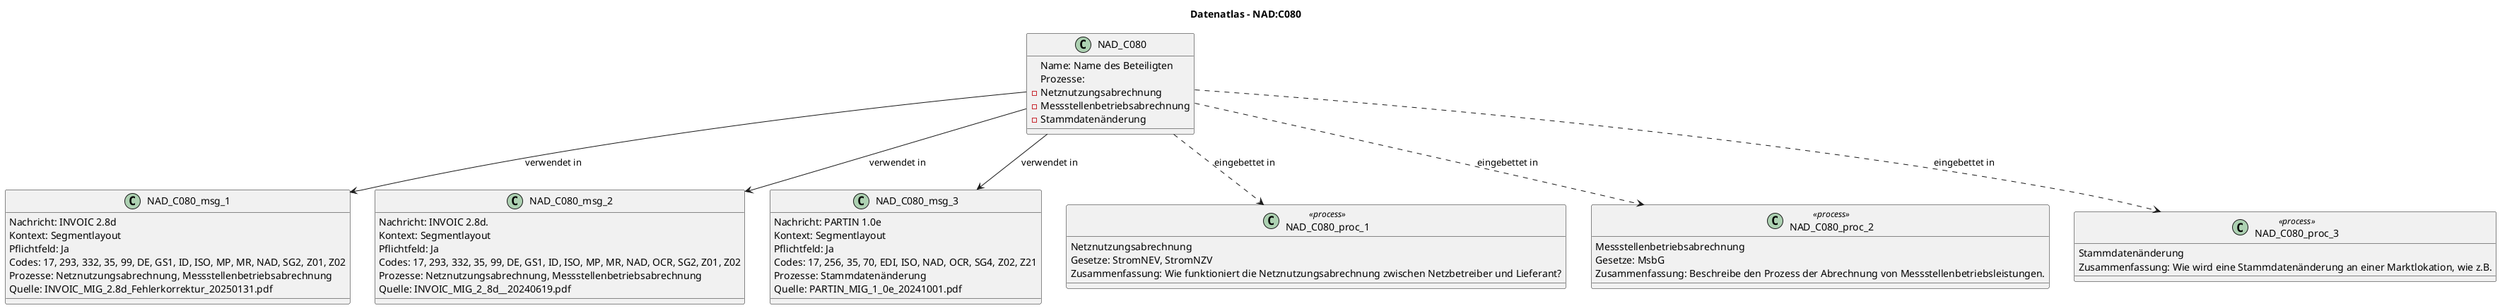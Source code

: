 @startuml
title Datenatlas – NAD:C080
class NAD_C080 {
  Name: Name des Beteiligten
  Prozesse:
    - Netznutzungsabrechnung
    - Messstellenbetriebsabrechnung
    - Stammdatenänderung
}
class NAD_C080_msg_1 {
  Nachricht: INVOIC 2.8d
  Kontext: Segmentlayout
  Pflichtfeld: Ja
  Codes: 17, 293, 332, 35, 99, DE, GS1, ID, ISO, MP, MR, NAD, SG2, Z01, Z02
  Prozesse: Netznutzungsabrechnung, Messstellenbetriebsabrechnung
  Quelle: INVOIC_MIG_2.8d_Fehlerkorrektur_20250131.pdf
}
NAD_C080 --> NAD_C080_msg_1 : verwendet in
class NAD_C080_msg_2 {
  Nachricht: INVOIC 2.8d.
  Kontext: Segmentlayout
  Pflichtfeld: Ja
  Codes: 17, 293, 332, 35, 99, DE, GS1, ID, ISO, MP, MR, NAD, OCR, SG2, Z01, Z02
  Prozesse: Netznutzungsabrechnung, Messstellenbetriebsabrechnung
  Quelle: INVOIC_MIG_2_8d__20240619.pdf
}
NAD_C080 --> NAD_C080_msg_2 : verwendet in
class NAD_C080_msg_3 {
  Nachricht: PARTIN 1.0e
  Kontext: Segmentlayout
  Pflichtfeld: Ja
  Codes: 17, 256, 35, 70, EDI, ISO, NAD, OCR, SG4, Z02, Z21
  Prozesse: Stammdatenänderung
  Quelle: PARTIN_MIG_1_0e_20241001.pdf
}
NAD_C080 --> NAD_C080_msg_3 : verwendet in
class NAD_C080_proc_1 <<process>> {
  Netznutzungsabrechnung
  Gesetze: StromNEV, StromNZV
  Zusammenfassung: Wie funktioniert die Netznutzungsabrechnung zwischen Netzbetreiber und Lieferant?
}
NAD_C080 ..> NAD_C080_proc_1 : eingebettet in
class NAD_C080_proc_2 <<process>> {
  Messstellenbetriebsabrechnung
  Gesetze: MsbG
  Zusammenfassung: Beschreibe den Prozess der Abrechnung von Messstellenbetriebsleistungen.
}
NAD_C080 ..> NAD_C080_proc_2 : eingebettet in
class NAD_C080_proc_3 <<process>> {
  Stammdatenänderung
  Zusammenfassung: Wie wird eine Stammdatenänderung an einer Marktlokation, wie z.B.
}
NAD_C080 ..> NAD_C080_proc_3 : eingebettet in
@enduml